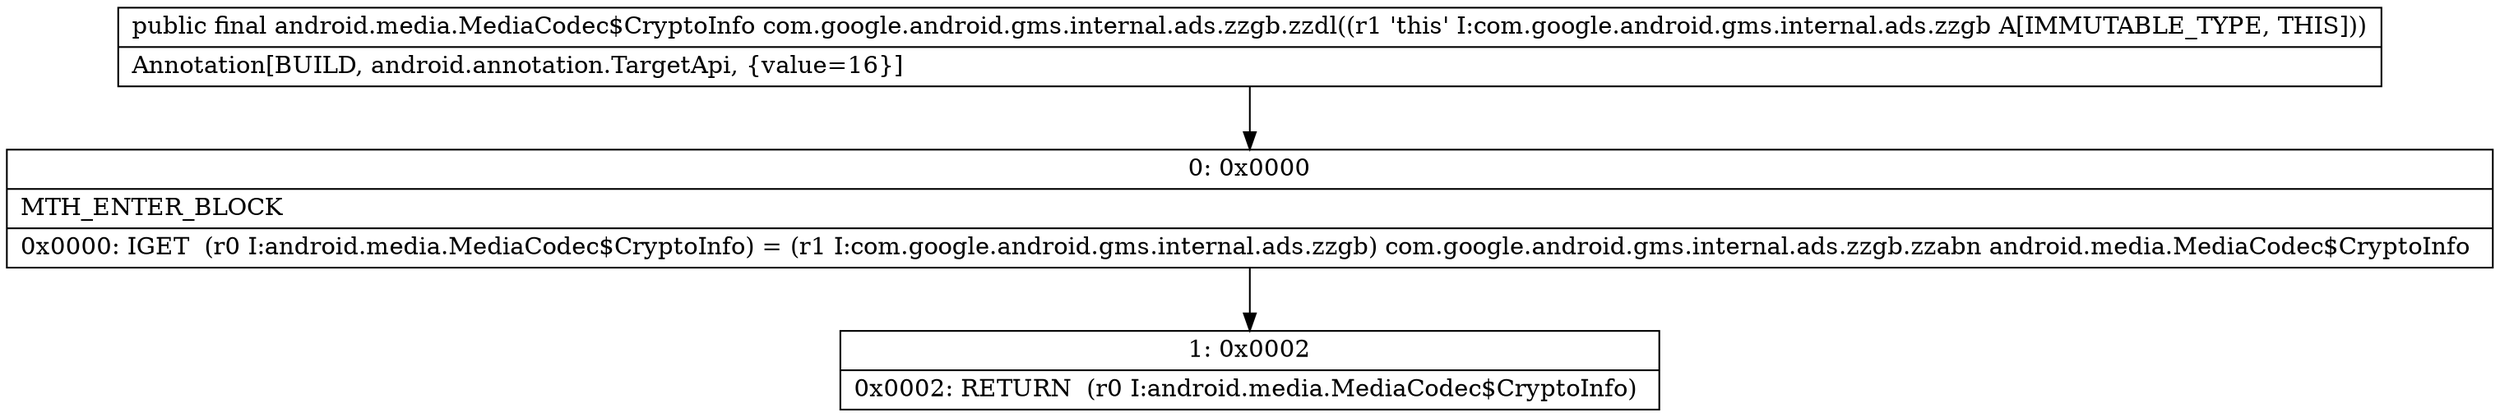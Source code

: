 digraph "CFG forcom.google.android.gms.internal.ads.zzgb.zzdl()Landroid\/media\/MediaCodec$CryptoInfo;" {
Node_0 [shape=record,label="{0\:\ 0x0000|MTH_ENTER_BLOCK\l|0x0000: IGET  (r0 I:android.media.MediaCodec$CryptoInfo) = (r1 I:com.google.android.gms.internal.ads.zzgb) com.google.android.gms.internal.ads.zzgb.zzabn android.media.MediaCodec$CryptoInfo \l}"];
Node_1 [shape=record,label="{1\:\ 0x0002|0x0002: RETURN  (r0 I:android.media.MediaCodec$CryptoInfo) \l}"];
MethodNode[shape=record,label="{public final android.media.MediaCodec$CryptoInfo com.google.android.gms.internal.ads.zzgb.zzdl((r1 'this' I:com.google.android.gms.internal.ads.zzgb A[IMMUTABLE_TYPE, THIS]))  | Annotation[BUILD, android.annotation.TargetApi, \{value=16\}]\l}"];
MethodNode -> Node_0;
Node_0 -> Node_1;
}

